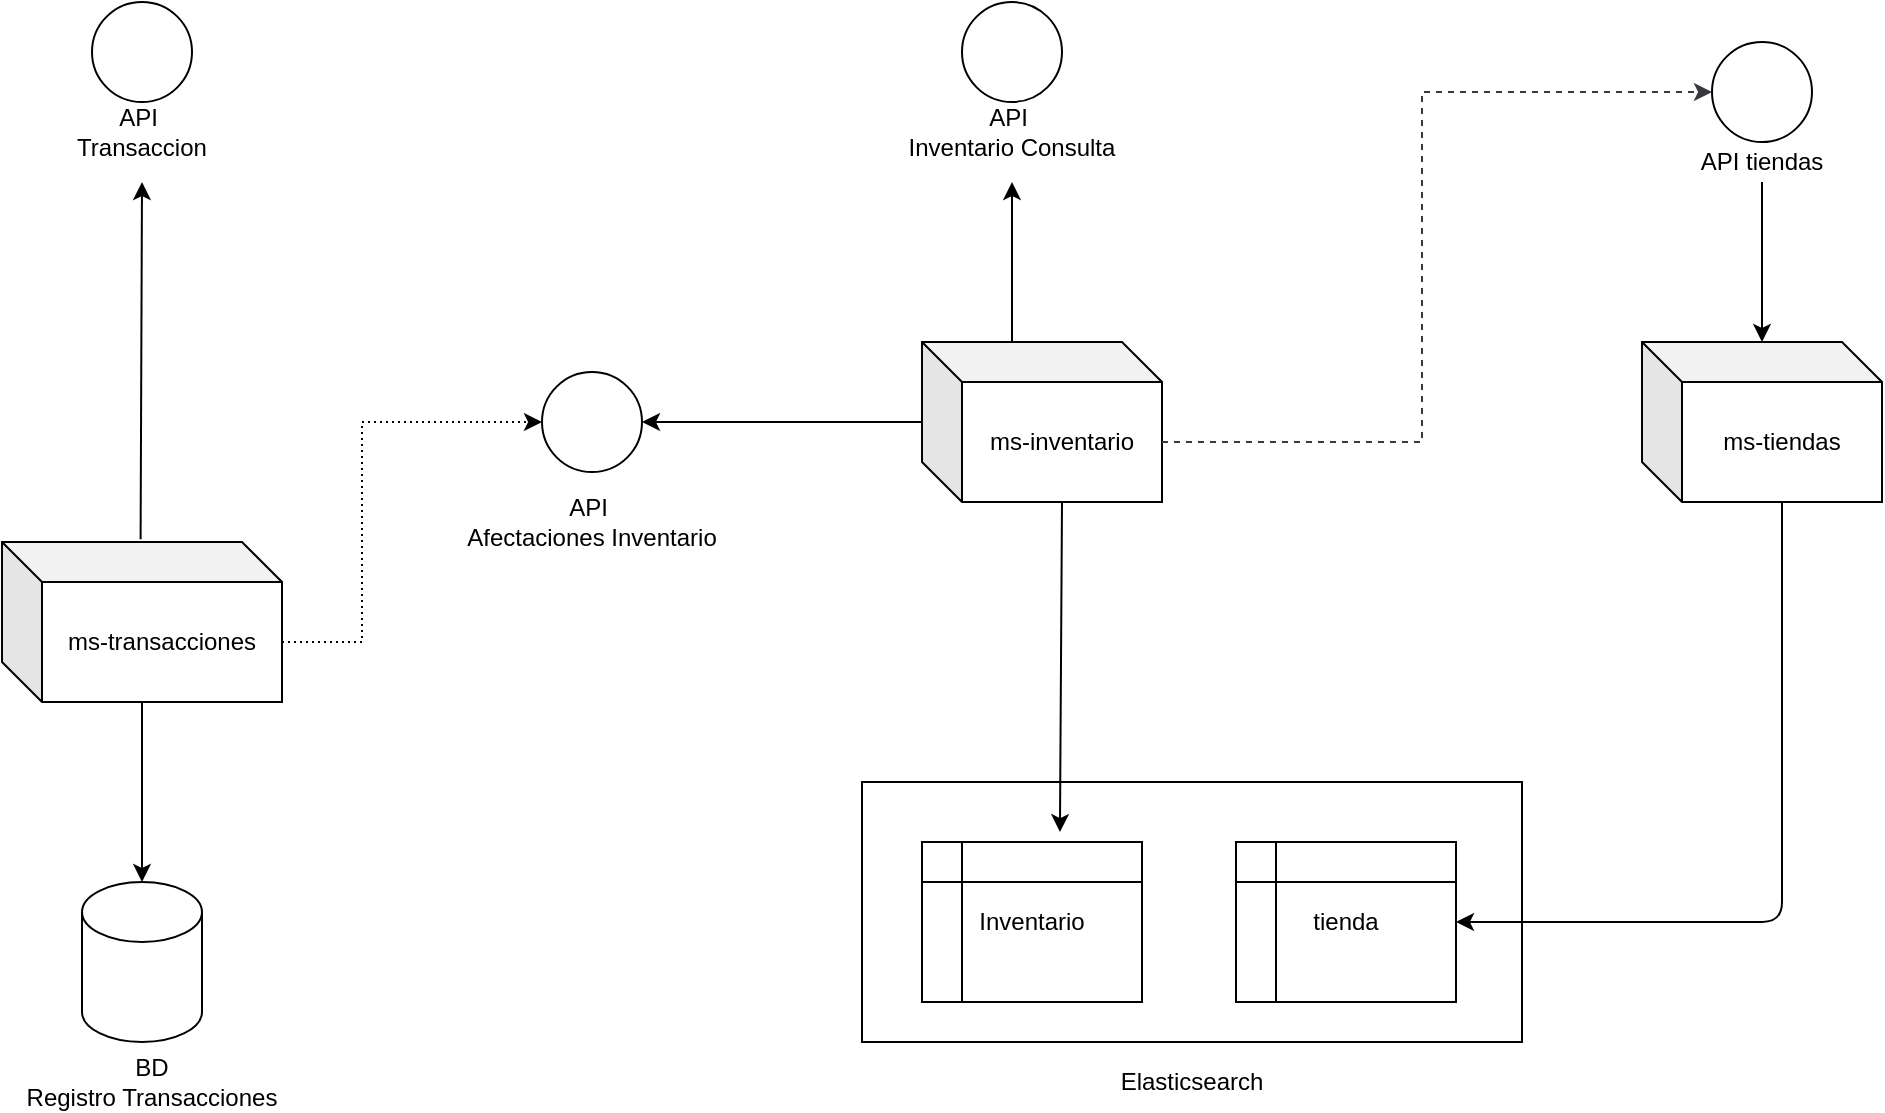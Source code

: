 <mxfile version="14.0.0" type="github">
  <diagram id="prtHgNgQTEPvFCAcTncT" name="Page-1">
    <mxGraphModel dx="1422" dy="737" grid="1" gridSize="10" guides="1" tooltips="1" connect="1" arrows="1" fold="1" page="1" pageScale="1" pageWidth="827" pageHeight="1169" math="0" shadow="0">
      <root>
        <mxCell id="0" />
        <mxCell id="1" parent="0" />
        <mxCell id="Us98_-_jEK8urPG3YS_f-1" value="ms-transacciones" style="shape=cube;whiteSpace=wrap;html=1;boundedLbl=1;backgroundOutline=1;darkOpacity=0.05;darkOpacity2=0.1;" parent="1" vertex="1">
          <mxGeometry x="100" y="660" width="140" height="80" as="geometry" />
        </mxCell>
        <mxCell id="Us98_-_jEK8urPG3YS_f-2" value="ms-inventario" style="shape=cube;whiteSpace=wrap;html=1;boundedLbl=1;backgroundOutline=1;darkOpacity=0.05;darkOpacity2=0.1;" parent="1" vertex="1">
          <mxGeometry x="560" y="560" width="120" height="80" as="geometry" />
        </mxCell>
        <mxCell id="Us98_-_jEK8urPG3YS_f-4" value="" style="endArrow=classic;html=1;entryX=1;entryY=0.5;entryDx=0;entryDy=0;" parent="1" target="Us98_-_jEK8urPG3YS_f-8" edge="1">
          <mxGeometry width="50" height="50" relative="1" as="geometry">
            <mxPoint x="560" y="600" as="sourcePoint" />
            <mxPoint x="430" y="600" as="targetPoint" />
          </mxGeometry>
        </mxCell>
        <mxCell id="Us98_-_jEK8urPG3YS_f-5" value="" style="ellipse;whiteSpace=wrap;html=1;aspect=fixed;" parent="1" vertex="1">
          <mxGeometry x="580" y="390" width="50" height="50" as="geometry" />
        </mxCell>
        <mxCell id="Us98_-_jEK8urPG3YS_f-6" value="" style="endArrow=classic;html=1;" parent="1" target="Us98_-_jEK8urPG3YS_f-12" edge="1">
          <mxGeometry width="50" height="50" relative="1" as="geometry">
            <mxPoint x="605" y="560" as="sourcePoint" />
            <mxPoint x="605" y="480" as="targetPoint" />
          </mxGeometry>
        </mxCell>
        <mxCell id="Us98_-_jEK8urPG3YS_f-8" value="" style="ellipse;whiteSpace=wrap;html=1;aspect=fixed;" parent="1" vertex="1">
          <mxGeometry x="370" y="575" width="50" height="50" as="geometry" />
        </mxCell>
        <mxCell id="Us98_-_jEK8urPG3YS_f-9" value="" style="ellipse;whiteSpace=wrap;html=1;aspect=fixed;" parent="1" vertex="1">
          <mxGeometry x="145" y="390" width="50" height="50" as="geometry" />
        </mxCell>
        <mxCell id="Us98_-_jEK8urPG3YS_f-10" value="" style="endArrow=classic;html=1;exitX=0.495;exitY=-0.017;exitDx=0;exitDy=0;exitPerimeter=0;" parent="1" source="Us98_-_jEK8urPG3YS_f-1" edge="1">
          <mxGeometry width="50" height="50" relative="1" as="geometry">
            <mxPoint x="380" y="590" as="sourcePoint" />
            <mxPoint x="170" y="480" as="targetPoint" />
          </mxGeometry>
        </mxCell>
        <mxCell id="Us98_-_jEK8urPG3YS_f-12" value="API&amp;nbsp;&lt;br&gt;Inventario Consulta" style="text;html=1;strokeColor=none;fillColor=none;align=center;verticalAlign=middle;whiteSpace=wrap;rounded=0;" parent="1" vertex="1">
          <mxGeometry x="535" y="430" width="140" height="50" as="geometry" />
        </mxCell>
        <mxCell id="Us98_-_jEK8urPG3YS_f-13" value="API&amp;nbsp;&lt;br&gt;Transaccion" style="text;html=1;strokeColor=none;fillColor=none;align=center;verticalAlign=middle;whiteSpace=wrap;rounded=0;" parent="1" vertex="1">
          <mxGeometry x="110" y="430" width="120" height="50" as="geometry" />
        </mxCell>
        <mxCell id="Us98_-_jEK8urPG3YS_f-20" value="API&amp;nbsp;&lt;br&gt;Afectaciones Inventario" style="text;html=1;strokeColor=none;fillColor=none;align=center;verticalAlign=middle;whiteSpace=wrap;rounded=0;" parent="1" vertex="1">
          <mxGeometry x="325" y="625" width="140" height="50" as="geometry" />
        </mxCell>
        <mxCell id="Us98_-_jEK8urPG3YS_f-24" value="" style="shape=cylinder3;whiteSpace=wrap;html=1;boundedLbl=1;backgroundOutline=1;size=15;" parent="1" vertex="1">
          <mxGeometry x="140" y="830" width="60" height="80" as="geometry" />
        </mxCell>
        <mxCell id="Us98_-_jEK8urPG3YS_f-25" value="" style="endArrow=classic;html=1;entryX=0.5;entryY=0;entryDx=0;entryDy=0;entryPerimeter=0;" parent="1" source="Us98_-_jEK8urPG3YS_f-1" target="Us98_-_jEK8urPG3YS_f-24" edge="1">
          <mxGeometry width="50" height="50" relative="1" as="geometry">
            <mxPoint x="200" y="770" as="sourcePoint" />
            <mxPoint x="450" y="650" as="targetPoint" />
          </mxGeometry>
        </mxCell>
        <mxCell id="Us98_-_jEK8urPG3YS_f-26" value="BD &lt;br&gt;Registro Transacciones" style="text;html=1;strokeColor=none;fillColor=none;align=center;verticalAlign=middle;whiteSpace=wrap;rounded=0;" parent="1" vertex="1">
          <mxGeometry x="110" y="920" width="130" height="20" as="geometry" />
        </mxCell>
        <mxCell id="DoenjX3tNAbkcbbnvDuO-20" value="Inventario" style="shape=internalStorage;whiteSpace=wrap;html=1;backgroundOutline=1;strokeColor=#000000;fillColor=none;gradientColor=#ffffff;" vertex="1" parent="1">
          <mxGeometry x="560" y="810" width="110" height="80" as="geometry" />
        </mxCell>
        <mxCell id="DoenjX3tNAbkcbbnvDuO-21" value="tienda" style="shape=internalStorage;whiteSpace=wrap;html=1;backgroundOutline=1;strokeColor=#000000;fillColor=none;gradientColor=#ffffff;" vertex="1" parent="1">
          <mxGeometry x="717" y="810" width="110" height="80" as="geometry" />
        </mxCell>
        <mxCell id="DoenjX3tNAbkcbbnvDuO-24" value="" style="endArrow=classic;html=1;exitX=0;exitY=0;exitDx=70;exitDy=80;exitPerimeter=0;entryX=0.627;entryY=-0.062;entryDx=0;entryDy=0;entryPerimeter=0;" edge="1" parent="1" source="Us98_-_jEK8urPG3YS_f-2" target="DoenjX3tNAbkcbbnvDuO-20">
          <mxGeometry width="50" height="50" relative="1" as="geometry">
            <mxPoint x="700" y="770" as="sourcePoint" />
            <mxPoint x="750" y="720" as="targetPoint" />
          </mxGeometry>
        </mxCell>
        <mxCell id="DoenjX3tNAbkcbbnvDuO-25" value="ms-tiendas" style="shape=cube;whiteSpace=wrap;html=1;boundedLbl=1;backgroundOutline=1;darkOpacity=0.05;darkOpacity2=0.1;" vertex="1" parent="1">
          <mxGeometry x="920" y="560" width="120" height="80" as="geometry" />
        </mxCell>
        <mxCell id="DoenjX3tNAbkcbbnvDuO-26" value="" style="endArrow=classic;html=1;entryX=1;entryY=0.5;entryDx=0;entryDy=0;exitX=0;exitY=0;exitDx=70;exitDy=80;exitPerimeter=0;" edge="1" parent="1" source="DoenjX3tNAbkcbbnvDuO-25" target="DoenjX3tNAbkcbbnvDuO-21">
          <mxGeometry width="50" height="50" relative="1" as="geometry">
            <mxPoint x="990" y="750" as="sourcePoint" />
            <mxPoint x="1040" y="700" as="targetPoint" />
            <Array as="points">
              <mxPoint x="990" y="850" />
            </Array>
          </mxGeometry>
        </mxCell>
        <mxCell id="DoenjX3tNAbkcbbnvDuO-27" value="" style="rounded=0;whiteSpace=wrap;html=1;strokeColor=#000000;fillColor=none;gradientColor=#ffffff;" vertex="1" parent="1">
          <mxGeometry x="530" y="780" width="330" height="130" as="geometry" />
        </mxCell>
        <mxCell id="DoenjX3tNAbkcbbnvDuO-28" value="Elasticsearch" style="text;html=1;strokeColor=none;fillColor=none;align=center;verticalAlign=middle;whiteSpace=wrap;rounded=0;" vertex="1" parent="1">
          <mxGeometry x="645" y="920" width="100" height="20" as="geometry" />
        </mxCell>
        <mxCell id="DoenjX3tNAbkcbbnvDuO-30" value="" style="edgeStyle=orthogonalEdgeStyle;rounded=0;orthogonalLoop=1;jettySize=auto;html=1;" edge="1" parent="1" source="DoenjX3tNAbkcbbnvDuO-29" target="DoenjX3tNAbkcbbnvDuO-25">
          <mxGeometry relative="1" as="geometry" />
        </mxCell>
        <mxCell id="DoenjX3tNAbkcbbnvDuO-29" value="API tiendas" style="text;html=1;strokeColor=none;fillColor=none;align=center;verticalAlign=middle;whiteSpace=wrap;rounded=0;" vertex="1" parent="1">
          <mxGeometry x="940" y="460" width="80" height="20" as="geometry" />
        </mxCell>
        <mxCell id="DoenjX3tNAbkcbbnvDuO-31" value="" style="ellipse;whiteSpace=wrap;html=1;aspect=fixed;" vertex="1" parent="1">
          <mxGeometry x="955" y="410" width="50" height="50" as="geometry" />
        </mxCell>
        <mxCell id="DoenjX3tNAbkcbbnvDuO-33" value="" style="endArrow=classic;html=1;exitX=0;exitY=0;exitDx=120;exitDy=50;exitPerimeter=0;entryX=0;entryY=0.5;entryDx=0;entryDy=0;rounded=0;fillColor=#eeeeee;strokeColor=#36393d;dashed=1;" edge="1" parent="1" source="Us98_-_jEK8urPG3YS_f-2" target="DoenjX3tNAbkcbbnvDuO-31">
          <mxGeometry width="50" height="50" relative="1" as="geometry">
            <mxPoint x="700" y="750" as="sourcePoint" />
            <mxPoint x="750" y="700" as="targetPoint" />
            <Array as="points">
              <mxPoint x="810" y="610" />
              <mxPoint x="810" y="435" />
            </Array>
          </mxGeometry>
        </mxCell>
        <mxCell id="DoenjX3tNAbkcbbnvDuO-34" value="" style="endArrow=classic;html=1;exitX=0;exitY=0;exitDx=140;exitDy=50;exitPerimeter=0;entryX=0;entryY=0.5;entryDx=0;entryDy=0;rounded=0;dashed=1;dashPattern=1 2;" edge="1" parent="1" source="Us98_-_jEK8urPG3YS_f-1" target="Us98_-_jEK8urPG3YS_f-8">
          <mxGeometry width="50" height="50" relative="1" as="geometry">
            <mxPoint x="275" y="750" as="sourcePoint" />
            <mxPoint x="325" y="700" as="targetPoint" />
            <Array as="points">
              <mxPoint x="280" y="710" />
              <mxPoint x="280" y="600" />
            </Array>
          </mxGeometry>
        </mxCell>
      </root>
    </mxGraphModel>
  </diagram>
</mxfile>
